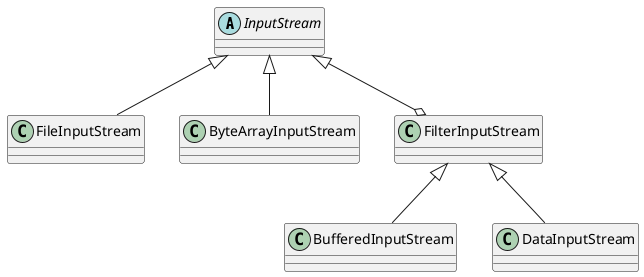 @startuml

abstract InputStream
class FileInputStream
class ByteArrayInputStream
class FilterInputStream

InputStream <|-- ByteArrayInputStream
InputStream <|-- FileInputStream
InputStream <|--o FilterInputStream


FilterInputStream <|-- BufferedInputStream
FilterInputStream <|-- DataInputStream



@enduml